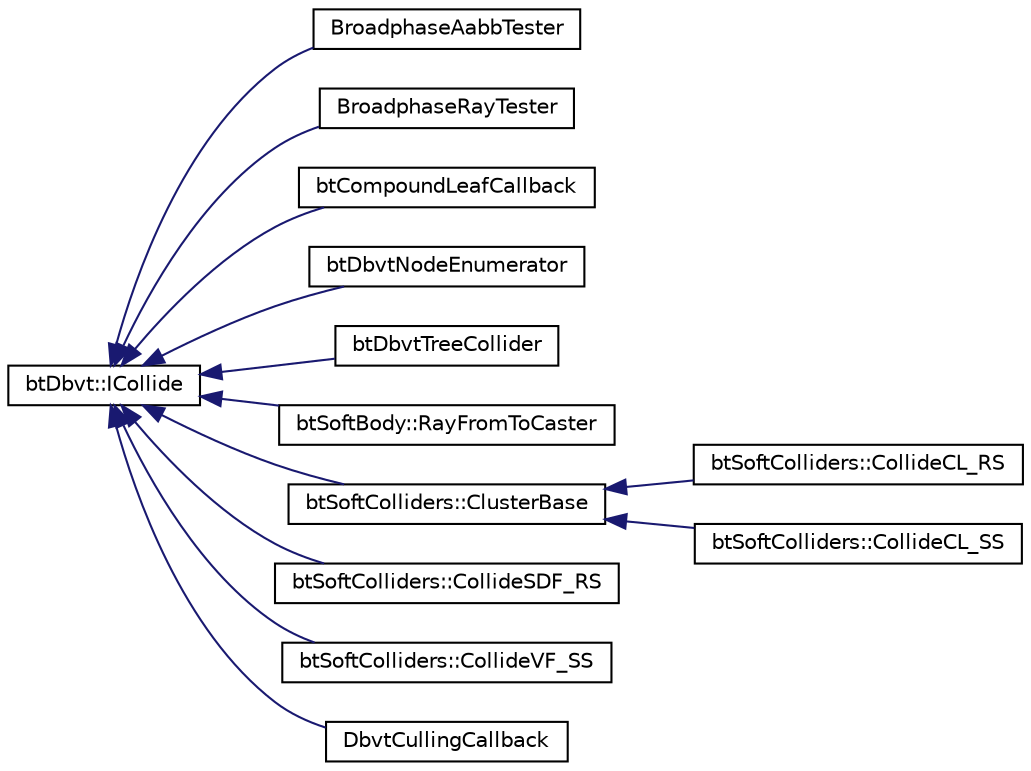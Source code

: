 digraph G
{
  edge [fontname="Helvetica",fontsize="10",labelfontname="Helvetica",labelfontsize="10"];
  node [fontname="Helvetica",fontsize="10",shape=record];
  rankdir=LR;
  Node1 [label="btDbvt::ICollide",height=0.2,width=0.4,color="black", fillcolor="white", style="filled",URL="$dd/da7/structbtDbvt_1_1ICollide.html"];
  Node1 -> Node2 [dir=back,color="midnightblue",fontsize="10",style="solid",fontname="Helvetica"];
  Node2 [label="BroadphaseAabbTester",height=0.2,width=0.4,color="black", fillcolor="white", style="filled",URL="$d3/d1c/structBroadphaseAabbTester.html"];
  Node1 -> Node3 [dir=back,color="midnightblue",fontsize="10",style="solid",fontname="Helvetica"];
  Node3 [label="BroadphaseRayTester",height=0.2,width=0.4,color="black", fillcolor="white", style="filled",URL="$d2/dcd/structBroadphaseRayTester.html"];
  Node1 -> Node4 [dir=back,color="midnightblue",fontsize="10",style="solid",fontname="Helvetica"];
  Node4 [label="btCompoundLeafCallback",height=0.2,width=0.4,color="black", fillcolor="white", style="filled",URL="$d5/dd9/structbtCompoundLeafCallback.html"];
  Node1 -> Node5 [dir=back,color="midnightblue",fontsize="10",style="solid",fontname="Helvetica"];
  Node5 [label="btDbvtNodeEnumerator",height=0.2,width=0.4,color="black", fillcolor="white", style="filled",URL="$d0/dd4/structbtDbvtNodeEnumerator.html"];
  Node1 -> Node6 [dir=back,color="midnightblue",fontsize="10",style="solid",fontname="Helvetica"];
  Node6 [label="btDbvtTreeCollider",height=0.2,width=0.4,color="black", fillcolor="white", style="filled",URL="$dd/d0b/structbtDbvtTreeCollider.html"];
  Node1 -> Node7 [dir=back,color="midnightblue",fontsize="10",style="solid",fontname="Helvetica"];
  Node7 [label="btSoftBody::RayFromToCaster",height=0.2,width=0.4,color="black", fillcolor="white", style="filled",URL="$df/dcf/structbtSoftBody_1_1RayFromToCaster.html",tooltip="RayFromToCaster takes a ray from, ray to (instead of direction!)"];
  Node1 -> Node8 [dir=back,color="midnightblue",fontsize="10",style="solid",fontname="Helvetica"];
  Node8 [label="btSoftColliders::ClusterBase",height=0.2,width=0.4,color="black", fillcolor="white", style="filled",URL="$d5/dfc/structbtSoftColliders_1_1ClusterBase.html"];
  Node8 -> Node9 [dir=back,color="midnightblue",fontsize="10",style="solid",fontname="Helvetica"];
  Node9 [label="btSoftColliders::CollideCL_RS",height=0.2,width=0.4,color="black", fillcolor="white", style="filled",URL="$de/de3/structbtSoftColliders_1_1CollideCL__RS.html"];
  Node8 -> Node10 [dir=back,color="midnightblue",fontsize="10",style="solid",fontname="Helvetica"];
  Node10 [label="btSoftColliders::CollideCL_SS",height=0.2,width=0.4,color="black", fillcolor="white", style="filled",URL="$d4/db1/structbtSoftColliders_1_1CollideCL__SS.html"];
  Node1 -> Node11 [dir=back,color="midnightblue",fontsize="10",style="solid",fontname="Helvetica"];
  Node11 [label="btSoftColliders::CollideSDF_RS",height=0.2,width=0.4,color="black", fillcolor="white", style="filled",URL="$de/db1/structbtSoftColliders_1_1CollideSDF__RS.html"];
  Node1 -> Node12 [dir=back,color="midnightblue",fontsize="10",style="solid",fontname="Helvetica"];
  Node12 [label="btSoftColliders::CollideVF_SS",height=0.2,width=0.4,color="black", fillcolor="white", style="filled",URL="$d5/d63/structbtSoftColliders_1_1CollideVF__SS.html"];
  Node1 -> Node13 [dir=back,color="midnightblue",fontsize="10",style="solid",fontname="Helvetica"];
  Node13 [label="DbvtCullingCallback",height=0.2,width=0.4,color="black", fillcolor="white", style="filled",URL="$d3/de3/structDbvtCullingCallback.html"];
}
